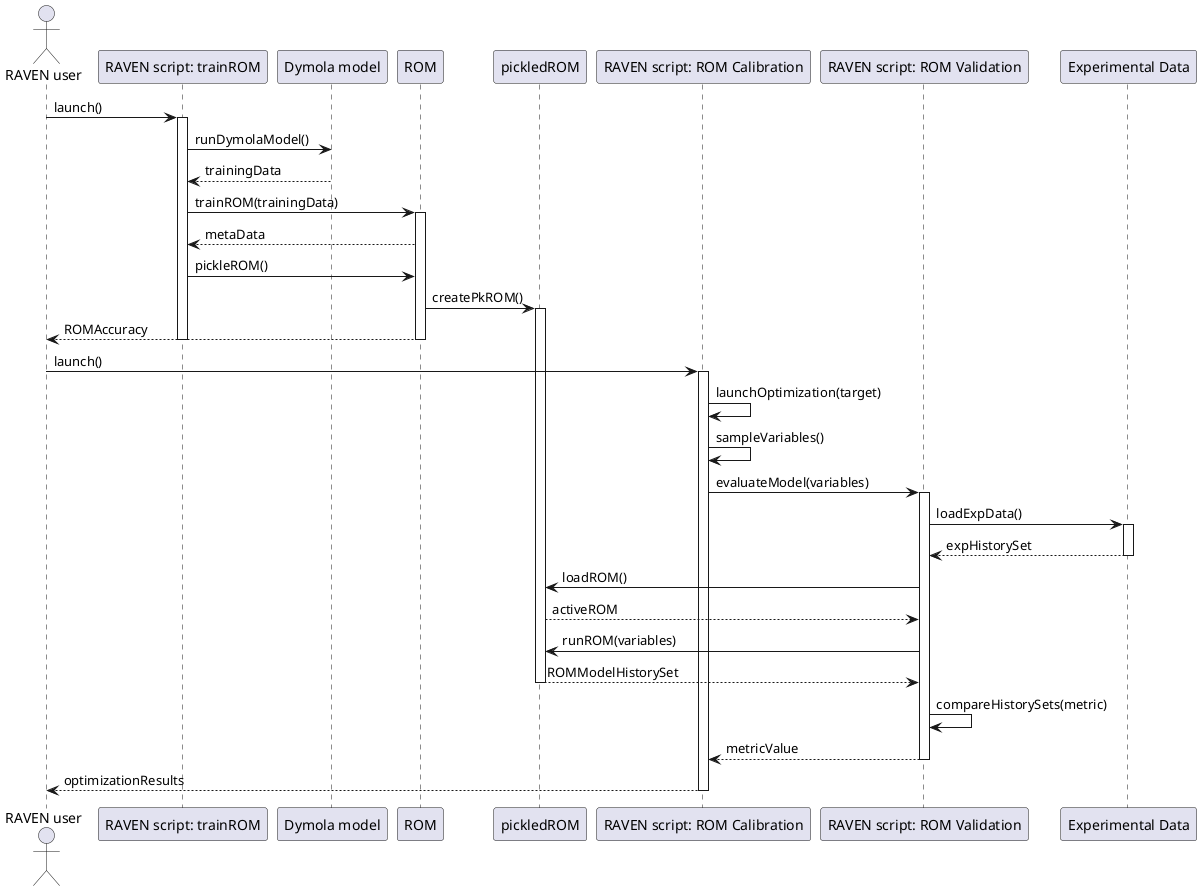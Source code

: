 @startuml
    

	actor "RAVEN user" as Bob
    participant "RAVEN script: trainROM" as train
    

    Bob->train:launch()
	activate train 

	participant "Dymola model" as model 
	train->model: runDymolaModel()
	model-->train: trainingData

	participant ROM as rom 
	train->rom: trainROM(trainingData)
	activate rom
	rom-->train:metaData
	train->rom:pickleROM()
	participant pickledROM as pkrom 
	rom->pkrom:createPkROM()
	activate pkrom
	rom-->Bob:ROMAccuracy
	deactivate rom 
	deactivate train 

	participant "RAVEN script: ROM Calibration" as cal
	Bob->cal:launch()
	activate cal 
	cal->cal:launchOptimization(target)
	cal->cal:sampleVariables()
	participant "RAVEN script: ROM Validation" as val
	cal->val:evaluateModel(variables)

	activate val
	participant "Experimental Data" as expdata
	val->expdata:loadExpData()
	activate expdata
	expdata-->val:expHistorySet
	deactivate expdata
	val->pkrom:loadROM()
	pkrom-->val:activeROM
	val->pkrom:runROM(variables)
	pkrom-->val:ROMModelHistorySet
	deactivate pkrom
	val->val:compareHistorySets(metric)

	val-->cal:metricValue
	deactivate val 

	cal-->Bob:optimizationResults
	deactivate cal
    
    
    @enduml